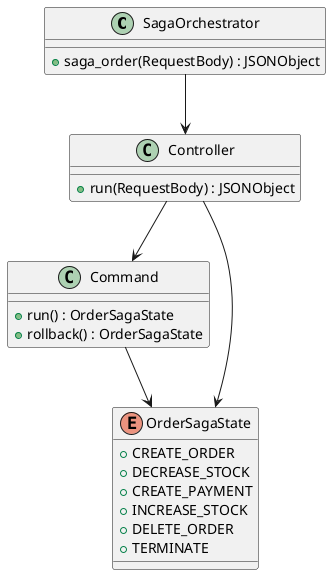@startuml
    class SagaOrchestrator {
        + saga_order(RequestBody) : JSONObject
    }

    class Controller {
        + run(RequestBody) : JSONObject
    }

    class Command {
        + run() : OrderSagaState
        + rollback() : OrderSagaState
    }

    enum OrderSagaState {
        + CREATE_ORDER
        + DECREASE_STOCK
        + CREATE_PAYMENT
        + INCREASE_STOCK
        + DELETE_ORDER
        + TERMINATE
    }

    SagaOrchestrator --> Controller
    Controller --> Command
    Controller--> OrderSagaState 
    Command --> OrderSagaState
@enduml
